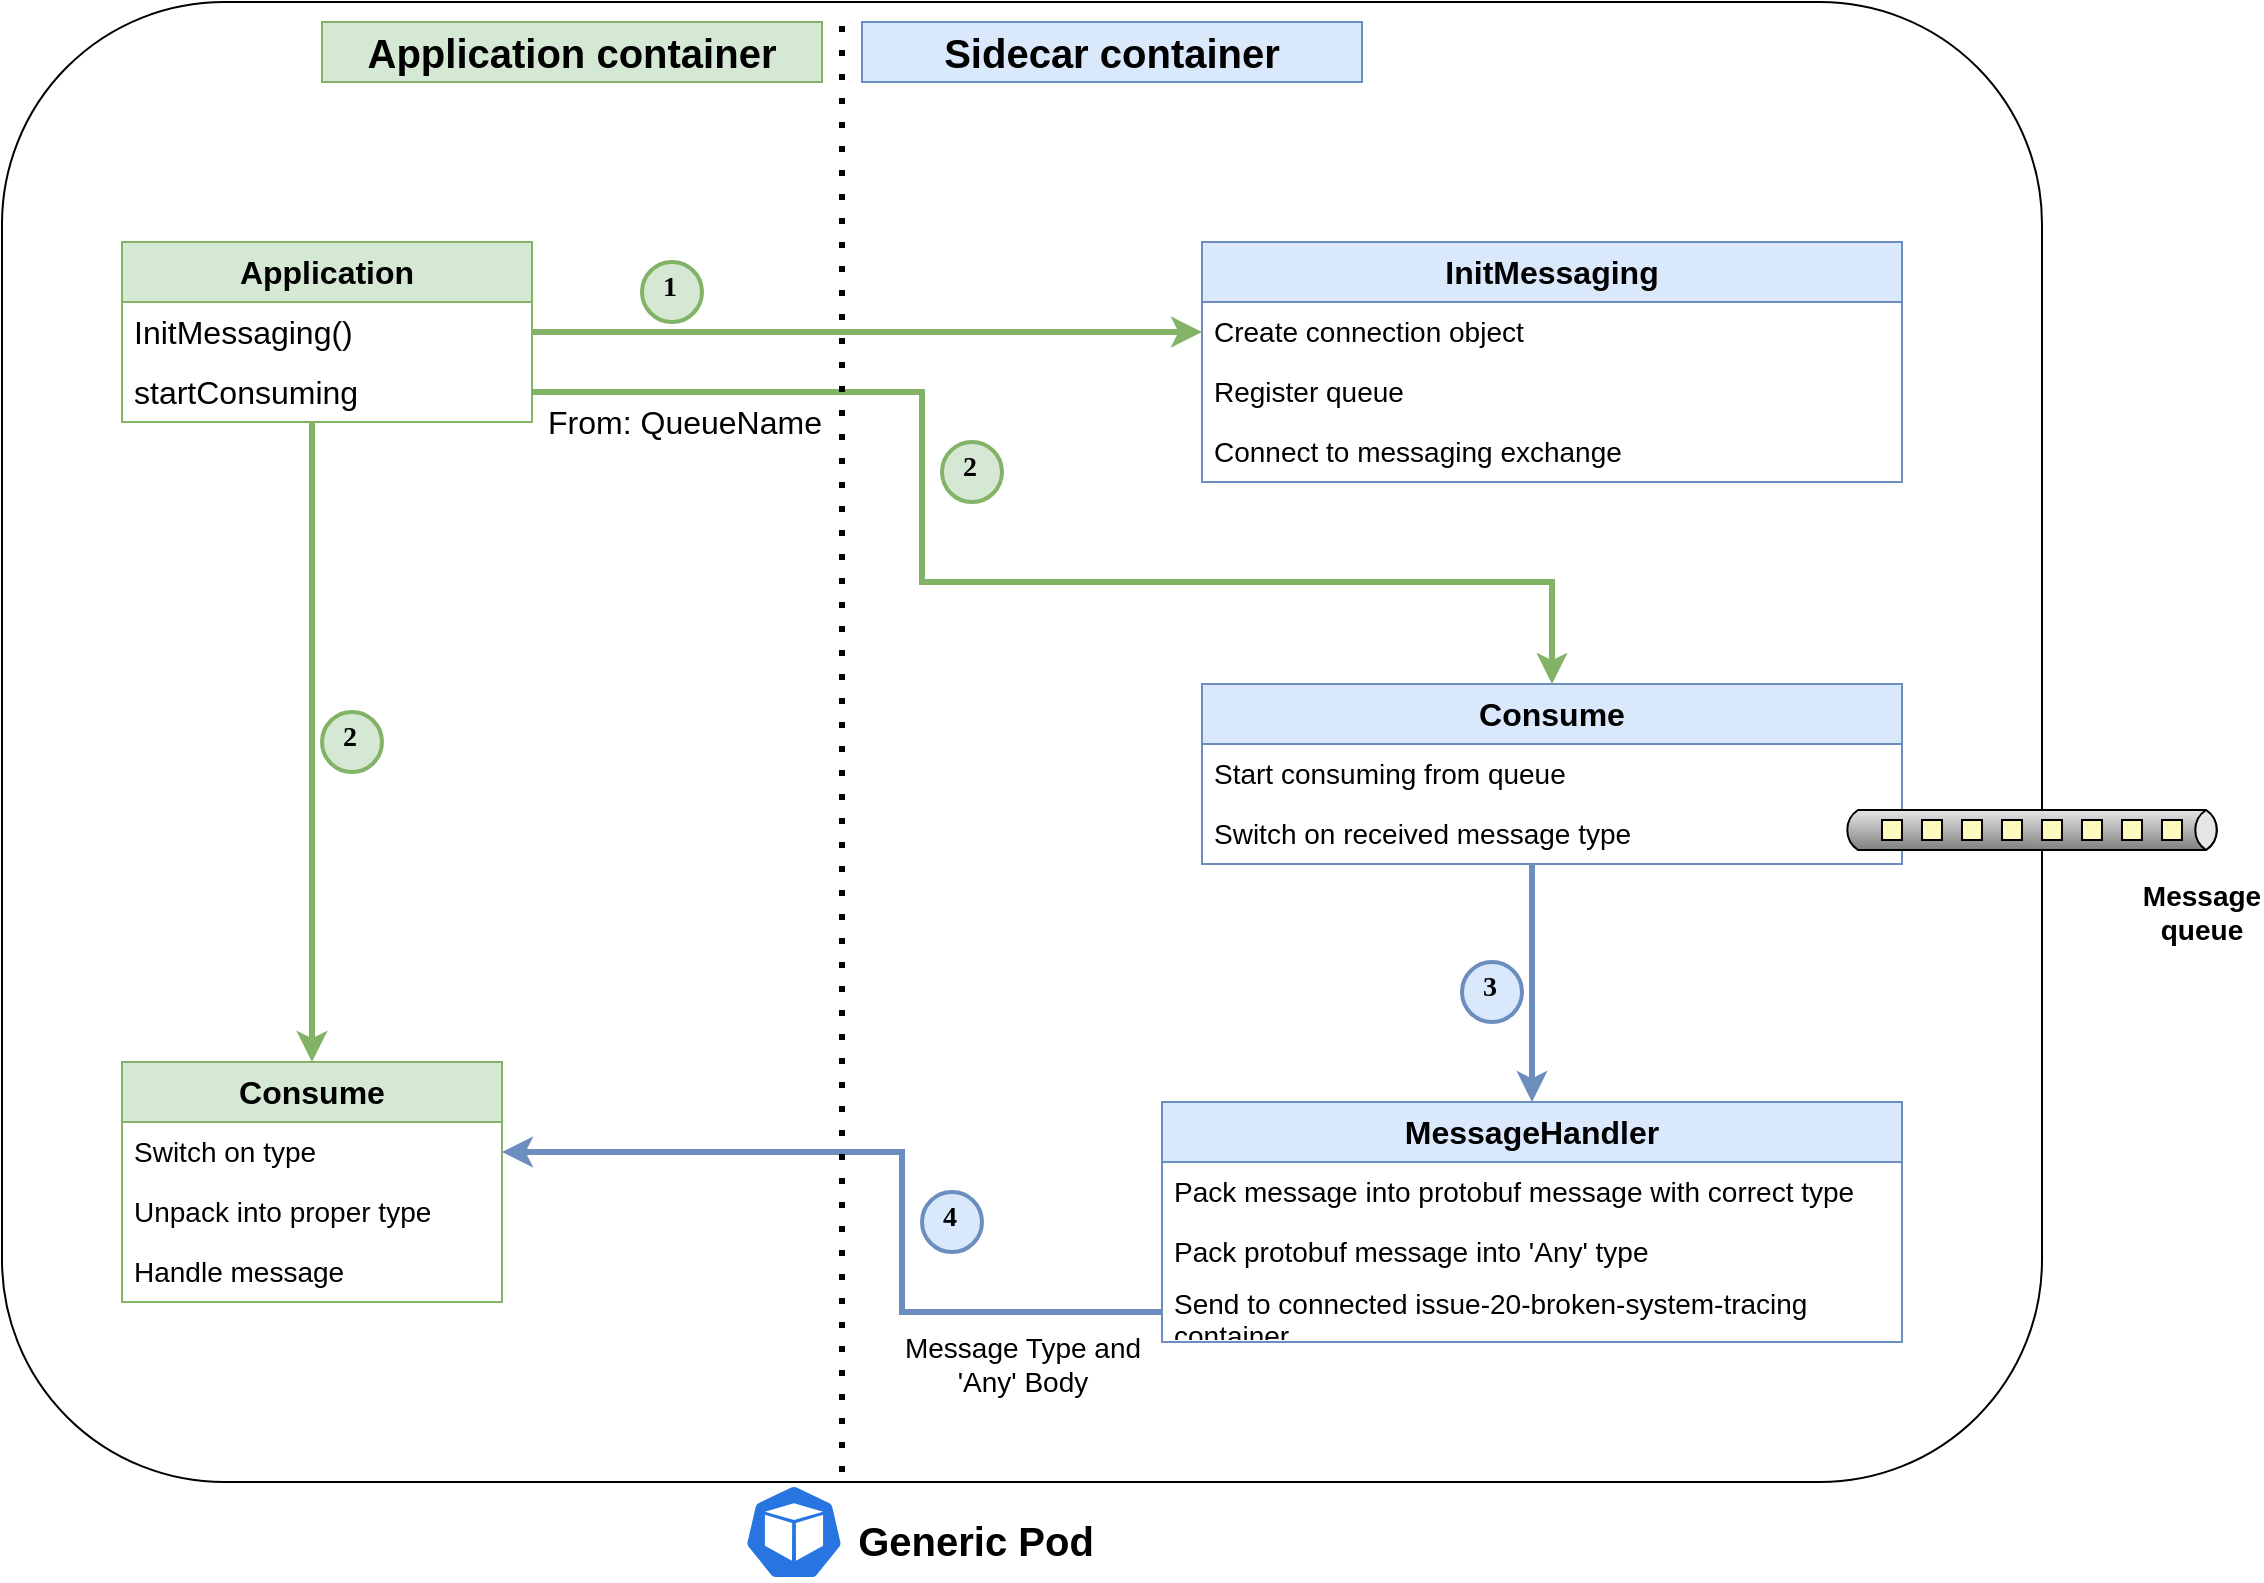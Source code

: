 <mxfile version="21.6.1" type="device">
  <diagram name="Page-1" id="0fY4fIKSZo-GE6OCrPNR">
    <mxGraphModel dx="1120" dy="855" grid="1" gridSize="10" guides="1" tooltips="1" connect="1" arrows="1" fold="1" page="1" pageScale="1" pageWidth="1169" pageHeight="827" math="0" shadow="0">
      <root>
        <mxCell id="0" />
        <mxCell id="1" parent="0" />
        <mxCell id="vn9ZUetdtOLam17VPIby-39" value="" style="rounded=1;whiteSpace=wrap;html=1;" parent="1" vertex="1">
          <mxGeometry x="10" width="1020" height="740" as="geometry" />
        </mxCell>
        <mxCell id="vn9ZUetdtOLam17VPIby-8" value="&lt;b style=&quot;border-color: var(--border-color); font-size: 16px;&quot;&gt;Application&lt;br&gt;&lt;/b&gt;" style="swimlane;fontStyle=0;childLayout=stackLayout;horizontal=1;startSize=30;horizontalStack=0;resizeParent=1;resizeParentMax=0;resizeLast=0;collapsible=1;marginBottom=0;whiteSpace=wrap;html=1;fontSize=16;fillColor=#d5e8d4;strokeColor=#82b366;" parent="1" vertex="1">
          <mxGeometry x="70" y="120" width="205" height="90" as="geometry">
            <mxRectangle x="370" y="354" width="140" height="30" as="alternateBounds" />
          </mxGeometry>
        </mxCell>
        <mxCell id="vn9ZUetdtOLam17VPIby-9" value="InitMessaging()" style="text;strokeColor=none;fillColor=none;align=left;verticalAlign=middle;spacingLeft=4;spacingRight=4;overflow=hidden;points=[[0,0.5],[1,0.5]];portConstraint=eastwest;rotatable=0;whiteSpace=wrap;html=1;fontSize=16;" parent="vn9ZUetdtOLam17VPIby-8" vertex="1">
          <mxGeometry y="30" width="205" height="30" as="geometry" />
        </mxCell>
        <mxCell id="vn9ZUetdtOLam17VPIby-10" value="startConsuming" style="text;strokeColor=none;fillColor=none;align=left;verticalAlign=middle;spacingLeft=4;spacingRight=4;overflow=hidden;points=[[0,0.5],[1,0.5]];portConstraint=eastwest;rotatable=0;whiteSpace=wrap;html=1;fontSize=16;" parent="vn9ZUetdtOLam17VPIby-8" vertex="1">
          <mxGeometry y="60" width="205" height="30" as="geometry" />
        </mxCell>
        <mxCell id="vn9ZUetdtOLam17VPIby-12" value="&lt;b&gt;&lt;font style=&quot;font-size: 16px;&quot;&gt;InitMessaging&lt;/font&gt;&lt;/b&gt;" style="swimlane;fontStyle=0;childLayout=stackLayout;horizontal=1;startSize=30;horizontalStack=0;resizeParent=1;resizeParentMax=0;resizeLast=0;collapsible=1;marginBottom=0;whiteSpace=wrap;html=1;fillColor=#dae8fc;strokeColor=#6c8ebf;" parent="1" vertex="1">
          <mxGeometry x="610" y="120" width="350" height="120" as="geometry" />
        </mxCell>
        <mxCell id="vn9ZUetdtOLam17VPIby-13" value="Create connection object" style="text;strokeColor=none;fillColor=none;align=left;verticalAlign=middle;spacingLeft=4;spacingRight=4;overflow=hidden;points=[[0,0.5],[1,0.5]];portConstraint=eastwest;rotatable=0;whiteSpace=wrap;html=1;fontSize=14;" parent="vn9ZUetdtOLam17VPIby-12" vertex="1">
          <mxGeometry y="30" width="350" height="30" as="geometry" />
        </mxCell>
        <mxCell id="vn9ZUetdtOLam17VPIby-14" value="Register queue" style="text;strokeColor=none;fillColor=none;align=left;verticalAlign=middle;spacingLeft=4;spacingRight=4;overflow=hidden;points=[[0,0.5],[1,0.5]];portConstraint=eastwest;rotatable=0;whiteSpace=wrap;html=1;fontSize=14;" parent="vn9ZUetdtOLam17VPIby-12" vertex="1">
          <mxGeometry y="60" width="350" height="30" as="geometry" />
        </mxCell>
        <mxCell id="vn9ZUetdtOLam17VPIby-15" value="Connect to messaging exchange" style="text;strokeColor=none;fillColor=none;align=left;verticalAlign=middle;spacingLeft=4;spacingRight=4;overflow=hidden;points=[[0,0.5],[1,0.5]];portConstraint=eastwest;rotatable=0;whiteSpace=wrap;html=1;fontSize=14;" parent="vn9ZUetdtOLam17VPIby-12" vertex="1">
          <mxGeometry y="90" width="350" height="30" as="geometry" />
        </mxCell>
        <mxCell id="vn9ZUetdtOLam17VPIby-16" style="edgeStyle=orthogonalEdgeStyle;rounded=0;orthogonalLoop=1;jettySize=auto;html=1;fillColor=#d5e8d4;strokeColor=#82b366;strokeWidth=3;" parent="1" source="vn9ZUetdtOLam17VPIby-9" target="vn9ZUetdtOLam17VPIby-13" edge="1">
          <mxGeometry relative="1" as="geometry" />
        </mxCell>
        <mxCell id="vn9ZUetdtOLam17VPIby-17" value="&lt;b style=&quot;border-color: var(--border-color); font-size: 16px;&quot;&gt;Consume&lt;/b&gt;" style="swimlane;fontStyle=0;childLayout=stackLayout;horizontal=1;startSize=30;horizontalStack=0;resizeParent=1;resizeParentMax=0;resizeLast=0;collapsible=1;marginBottom=0;whiteSpace=wrap;html=1;fillColor=#dae8fc;strokeColor=#6c8ebf;" parent="1" vertex="1">
          <mxGeometry x="610" y="341" width="350" height="90" as="geometry" />
        </mxCell>
        <mxCell id="vn9ZUetdtOLam17VPIby-18" value="Start consuming from queue" style="text;strokeColor=none;fillColor=none;align=left;verticalAlign=middle;spacingLeft=4;spacingRight=4;overflow=hidden;points=[[0,0.5],[1,0.5]];portConstraint=eastwest;rotatable=0;whiteSpace=wrap;html=1;fontSize=14;" parent="vn9ZUetdtOLam17VPIby-17" vertex="1">
          <mxGeometry y="30" width="350" height="30" as="geometry" />
        </mxCell>
        <mxCell id="vn9ZUetdtOLam17VPIby-19" value="Switch on received message type" style="text;strokeColor=none;fillColor=none;align=left;verticalAlign=middle;spacingLeft=4;spacingRight=4;overflow=hidden;points=[[0,0.5],[1,0.5]];portConstraint=eastwest;rotatable=0;whiteSpace=wrap;html=1;fontSize=14;" parent="vn9ZUetdtOLam17VPIby-17" vertex="1">
          <mxGeometry y="60" width="350" height="30" as="geometry" />
        </mxCell>
        <mxCell id="vn9ZUetdtOLam17VPIby-21" style="edgeStyle=orthogonalEdgeStyle;rounded=0;orthogonalLoop=1;jettySize=auto;html=1;strokeWidth=3;fillColor=#d5e8d4;strokeColor=#82b366;" parent="1" source="vn9ZUetdtOLam17VPIby-10" target="vn9ZUetdtOLam17VPIby-17" edge="1">
          <mxGeometry relative="1" as="geometry">
            <Array as="points">
              <mxPoint x="470" y="195" />
              <mxPoint x="470" y="290" />
              <mxPoint x="785" y="290" />
            </Array>
          </mxGeometry>
        </mxCell>
        <mxCell id="vn9ZUetdtOLam17VPIby-22" value="&lt;font style=&quot;font-size: 16px;&quot;&gt;From: QueueName&lt;/font&gt;" style="edgeLabel;html=1;align=center;verticalAlign=middle;resizable=0;points=[];" parent="vn9ZUetdtOLam17VPIby-21" vertex="1" connectable="0">
          <mxGeometry x="0.296" relative="1" as="geometry">
            <mxPoint x="-254" y="-80" as="offset" />
          </mxGeometry>
        </mxCell>
        <mxCell id="vn9ZUetdtOLam17VPIby-25" value="&lt;b style=&quot;border-color: var(--border-color); font-size: 16px;&quot;&gt;MessageHandler&lt;/b&gt;" style="swimlane;fontStyle=0;childLayout=stackLayout;horizontal=1;startSize=30;horizontalStack=0;resizeParent=1;resizeParentMax=0;resizeLast=0;collapsible=1;marginBottom=0;whiteSpace=wrap;html=1;fillColor=#dae8fc;strokeColor=#6c8ebf;" parent="1" vertex="1">
          <mxGeometry x="590" y="550" width="370" height="120" as="geometry" />
        </mxCell>
        <mxCell id="vn9ZUetdtOLam17VPIby-54" value="Pack message into protobuf message with correct type" style="text;strokeColor=none;fillColor=none;align=left;verticalAlign=middle;spacingLeft=4;spacingRight=4;overflow=hidden;points=[[0,0.5],[1,0.5]];portConstraint=eastwest;rotatable=0;whiteSpace=wrap;html=1;fontSize=14;" parent="vn9ZUetdtOLam17VPIby-25" vertex="1">
          <mxGeometry y="30" width="370" height="30" as="geometry" />
        </mxCell>
        <mxCell id="vn9ZUetdtOLam17VPIby-26" value="Pack protobuf message into &#39;Any&#39; type" style="text;strokeColor=none;fillColor=none;align=left;verticalAlign=middle;spacingLeft=4;spacingRight=4;overflow=hidden;points=[[0,0.5],[1,0.5]];portConstraint=eastwest;rotatable=0;whiteSpace=wrap;html=1;fontSize=14;" parent="vn9ZUetdtOLam17VPIby-25" vertex="1">
          <mxGeometry y="60" width="370" height="30" as="geometry" />
        </mxCell>
        <mxCell id="vn9ZUetdtOLam17VPIby-29" value="Send to connected issue-20-broken-system-tracing container" style="text;strokeColor=none;fillColor=none;align=left;verticalAlign=middle;spacingLeft=4;spacingRight=4;overflow=hidden;points=[[0,0.5],[1,0.5]];portConstraint=eastwest;rotatable=0;whiteSpace=wrap;html=1;fontSize=14;" parent="vn9ZUetdtOLam17VPIby-25" vertex="1">
          <mxGeometry y="90" width="370" height="30" as="geometry" />
        </mxCell>
        <mxCell id="vn9ZUetdtOLam17VPIby-23" style="edgeStyle=orthogonalEdgeStyle;rounded=0;orthogonalLoop=1;jettySize=auto;html=1;entryX=0.5;entryY=0;entryDx=0;entryDy=0;strokeWidth=3;fillColor=#dae8fc;strokeColor=#6c8ebf;" parent="1" source="vn9ZUetdtOLam17VPIby-19" target="vn9ZUetdtOLam17VPIby-25" edge="1">
          <mxGeometry relative="1" as="geometry">
            <mxPoint x="1185.71" y="415.0" as="targetPoint" />
            <Array as="points">
              <mxPoint x="775" y="450" />
              <mxPoint x="775" y="450" />
            </Array>
          </mxGeometry>
        </mxCell>
        <mxCell id="vn9ZUetdtOLam17VPIby-31" style="edgeStyle=orthogonalEdgeStyle;rounded=0;orthogonalLoop=1;jettySize=auto;html=1;entryX=1;entryY=0.5;entryDx=0;entryDy=0;exitX=0;exitY=0.5;exitDx=0;exitDy=0;fillColor=#dae8fc;strokeColor=#6c8ebf;strokeWidth=3;" parent="1" source="vn9ZUetdtOLam17VPIby-29" target="vn9ZUetdtOLam17VPIby-34" edge="1">
          <mxGeometry relative="1" as="geometry">
            <mxPoint x="250.0" y="375.0" as="targetPoint" />
            <Array as="points">
              <mxPoint x="460" y="655" />
              <mxPoint x="460" y="575" />
            </Array>
          </mxGeometry>
        </mxCell>
        <mxCell id="vn9ZUetdtOLam17VPIby-32" value="Message Type and &lt;br&gt;&#39;Any&#39; Body" style="edgeLabel;html=1;align=center;verticalAlign=middle;resizable=0;points=[];fontSize=14;" parent="vn9ZUetdtOLam17VPIby-31" vertex="1" connectable="0">
          <mxGeometry x="-0.094" y="2" relative="1" as="geometry">
            <mxPoint x="62" y="81" as="offset" />
          </mxGeometry>
        </mxCell>
        <mxCell id="vn9ZUetdtOLam17VPIby-33" value="&lt;b style=&quot;border-color: var(--border-color); font-size: 16px;&quot;&gt;Consume&lt;/b&gt;" style="swimlane;fontStyle=0;childLayout=stackLayout;horizontal=1;startSize=30;horizontalStack=0;resizeParent=1;resizeParentMax=0;resizeLast=0;collapsible=1;marginBottom=0;whiteSpace=wrap;html=1;fillColor=#d5e8d4;strokeColor=#82b366;" parent="1" vertex="1">
          <mxGeometry x="70" y="530" width="190" height="120" as="geometry">
            <mxRectangle x="370" y="354" width="140" height="30" as="alternateBounds" />
          </mxGeometry>
        </mxCell>
        <mxCell id="vn9ZUetdtOLam17VPIby-34" value="Switch on type" style="text;strokeColor=none;fillColor=none;align=left;verticalAlign=middle;spacingLeft=4;spacingRight=4;overflow=hidden;points=[[0,0.5],[1,0.5]];portConstraint=eastwest;rotatable=0;whiteSpace=wrap;html=1;fontSize=14;" parent="vn9ZUetdtOLam17VPIby-33" vertex="1">
          <mxGeometry y="30" width="190" height="30" as="geometry" />
        </mxCell>
        <mxCell id="vn9ZUetdtOLam17VPIby-35" value="Unpack into proper type" style="text;strokeColor=none;fillColor=none;align=left;verticalAlign=middle;spacingLeft=4;spacingRight=4;overflow=hidden;points=[[0,0.5],[1,0.5]];portConstraint=eastwest;rotatable=0;whiteSpace=wrap;html=1;fontSize=14;" parent="vn9ZUetdtOLam17VPIby-33" vertex="1">
          <mxGeometry y="60" width="190" height="30" as="geometry" />
        </mxCell>
        <mxCell id="vn9ZUetdtOLam17VPIby-36" value="Handle message" style="text;strokeColor=none;fillColor=none;align=left;verticalAlign=middle;spacingLeft=4;spacingRight=4;overflow=hidden;points=[[0,0.5],[1,0.5]];portConstraint=eastwest;rotatable=0;whiteSpace=wrap;html=1;fontSize=14;" parent="vn9ZUetdtOLam17VPIby-33" vertex="1">
          <mxGeometry y="90" width="190" height="30" as="geometry" />
        </mxCell>
        <mxCell id="vn9ZUetdtOLam17VPIby-38" value="" style="endArrow=none;dashed=1;html=1;dashPattern=1 3;strokeWidth=3;rounded=0;" parent="1" edge="1">
          <mxGeometry width="50" height="50" relative="1" as="geometry">
            <mxPoint x="430" y="735" as="sourcePoint" />
            <mxPoint x="430" y="5" as="targetPoint" />
          </mxGeometry>
        </mxCell>
        <mxCell id="vn9ZUetdtOLam17VPIby-41" value="&lt;b&gt;&lt;font style=&quot;font-size: 20px;&quot;&gt;Generic Pod&lt;/font&gt;&lt;/b&gt;" style="text;html=1;strokeColor=none;fillColor=none;align=center;verticalAlign=middle;whiteSpace=wrap;rounded=0;" parent="1" vertex="1">
          <mxGeometry x="427" y="754" width="140" height="30" as="geometry" />
        </mxCell>
        <mxCell id="vn9ZUetdtOLam17VPIby-42" value="&lt;b&gt;&lt;font style=&quot;font-size: 20px;&quot;&gt;Application container&lt;/font&gt;&lt;/b&gt;" style="text;html=1;strokeColor=#82b366;fillColor=#d5e8d4;align=center;verticalAlign=middle;whiteSpace=wrap;rounded=0;" parent="1" vertex="1">
          <mxGeometry x="170" y="10" width="250" height="30" as="geometry" />
        </mxCell>
        <mxCell id="vn9ZUetdtOLam17VPIby-43" value="&lt;b&gt;&lt;font style=&quot;font-size: 20px;&quot;&gt;Sidecar container&lt;/font&gt;&lt;/b&gt;" style="text;html=1;strokeColor=#6c8ebf;fillColor=#dae8fc;align=center;verticalAlign=middle;whiteSpace=wrap;rounded=0;" parent="1" vertex="1">
          <mxGeometry x="440" y="10" width="250" height="30" as="geometry" />
        </mxCell>
        <mxCell id="vn9ZUetdtOLam17VPIby-45" value="" style="strokeWidth=1;outlineConnect=0;dashed=0;align=center;html=1;fontSize=8;shape=mxgraph.eip.dataChannel;verticalLabelPosition=bottom;labelBackgroundColor=#ffffff;verticalAlign=top;" parent="1" vertex="1">
          <mxGeometry x="930" y="404" width="190" height="20" as="geometry" />
        </mxCell>
        <mxCell id="vn9ZUetdtOLam17VPIby-48" value="&lt;b&gt;&lt;font style=&quot;font-size: 14px;&quot;&gt;Message queue&lt;/font&gt;&lt;/b&gt;" style="text;html=1;strokeColor=none;fillColor=none;align=center;verticalAlign=middle;whiteSpace=wrap;rounded=0;" parent="1" vertex="1">
          <mxGeometry x="1080" y="440" width="60" height="30" as="geometry" />
        </mxCell>
        <mxCell id="vn9ZUetdtOLam17VPIby-52" style="edgeStyle=orthogonalEdgeStyle;rounded=0;orthogonalLoop=1;jettySize=auto;html=1;fillColor=#d5e8d4;strokeColor=#82b366;strokeWidth=3;" parent="1" source="vn9ZUetdtOLam17VPIby-10" target="vn9ZUetdtOLam17VPIby-33" edge="1">
          <mxGeometry relative="1" as="geometry">
            <Array as="points">
              <mxPoint x="165" y="290" />
              <mxPoint x="165" y="290" />
            </Array>
          </mxGeometry>
        </mxCell>
        <mxCell id="vn9ZUetdtOLam17VPIby-55" value="&lt;b&gt;1&lt;/b&gt;" style="ellipse;whiteSpace=wrap;html=1;aspect=fixed;strokeWidth=2;fontFamily=Tahoma;spacingBottom=4;spacingRight=2;strokeColor=#82b366;fontSize=14;fillColor=#d5e8d4;" parent="1" vertex="1">
          <mxGeometry x="330" y="130" width="30" height="30" as="geometry" />
        </mxCell>
        <mxCell id="vn9ZUetdtOLam17VPIby-56" value="" style="sketch=0;html=1;dashed=0;whitespace=wrap;fillColor=#2875E2;strokeColor=#ffffff;points=[[0.005,0.63,0],[0.1,0.2,0],[0.9,0.2,0],[0.5,0,0],[0.995,0.63,0],[0.72,0.99,0],[0.5,1,0],[0.28,0.99,0]];verticalLabelPosition=bottom;align=center;verticalAlign=top;shape=mxgraph.kubernetes.icon;prIcon=pod" parent="1" vertex="1">
          <mxGeometry x="381" y="741" width="50" height="48" as="geometry" />
        </mxCell>
        <mxCell id="vn9ZUetdtOLam17VPIby-59" value="&lt;b&gt;2&lt;/b&gt;" style="ellipse;whiteSpace=wrap;html=1;aspect=fixed;strokeWidth=2;fontFamily=Tahoma;spacingBottom=4;spacingRight=2;strokeColor=#82b366;fontSize=14;fillColor=#d5e8d4;" parent="1" vertex="1">
          <mxGeometry x="480" y="220" width="30" height="30" as="geometry" />
        </mxCell>
        <mxCell id="vn9ZUetdtOLam17VPIby-60" value="&lt;b&gt;3&lt;/b&gt;" style="ellipse;whiteSpace=wrap;html=1;aspect=fixed;strokeWidth=2;fontFamily=Tahoma;spacingBottom=4;spacingRight=2;strokeColor=#6c8ebf;fontSize=14;fillColor=#dae8fc;" parent="1" vertex="1">
          <mxGeometry x="740" y="480" width="30" height="30" as="geometry" />
        </mxCell>
        <mxCell id="vn9ZUetdtOLam17VPIby-61" value="&lt;b&gt;4&lt;/b&gt;" style="ellipse;whiteSpace=wrap;html=1;aspect=fixed;strokeWidth=2;fontFamily=Tahoma;spacingBottom=4;spacingRight=2;strokeColor=#6c8ebf;fontSize=14;fillColor=#dae8fc;" parent="1" vertex="1">
          <mxGeometry x="470" y="595" width="30" height="30" as="geometry" />
        </mxCell>
        <mxCell id="vn9ZUetdtOLam17VPIby-62" value="&lt;b&gt;2&lt;/b&gt;" style="ellipse;whiteSpace=wrap;html=1;aspect=fixed;strokeWidth=2;fontFamily=Tahoma;spacingBottom=4;spacingRight=2;strokeColor=#82b366;fontSize=14;fillColor=#d5e8d4;" parent="1" vertex="1">
          <mxGeometry x="170" y="355" width="30" height="30" as="geometry" />
        </mxCell>
      </root>
    </mxGraphModel>
  </diagram>
</mxfile>
